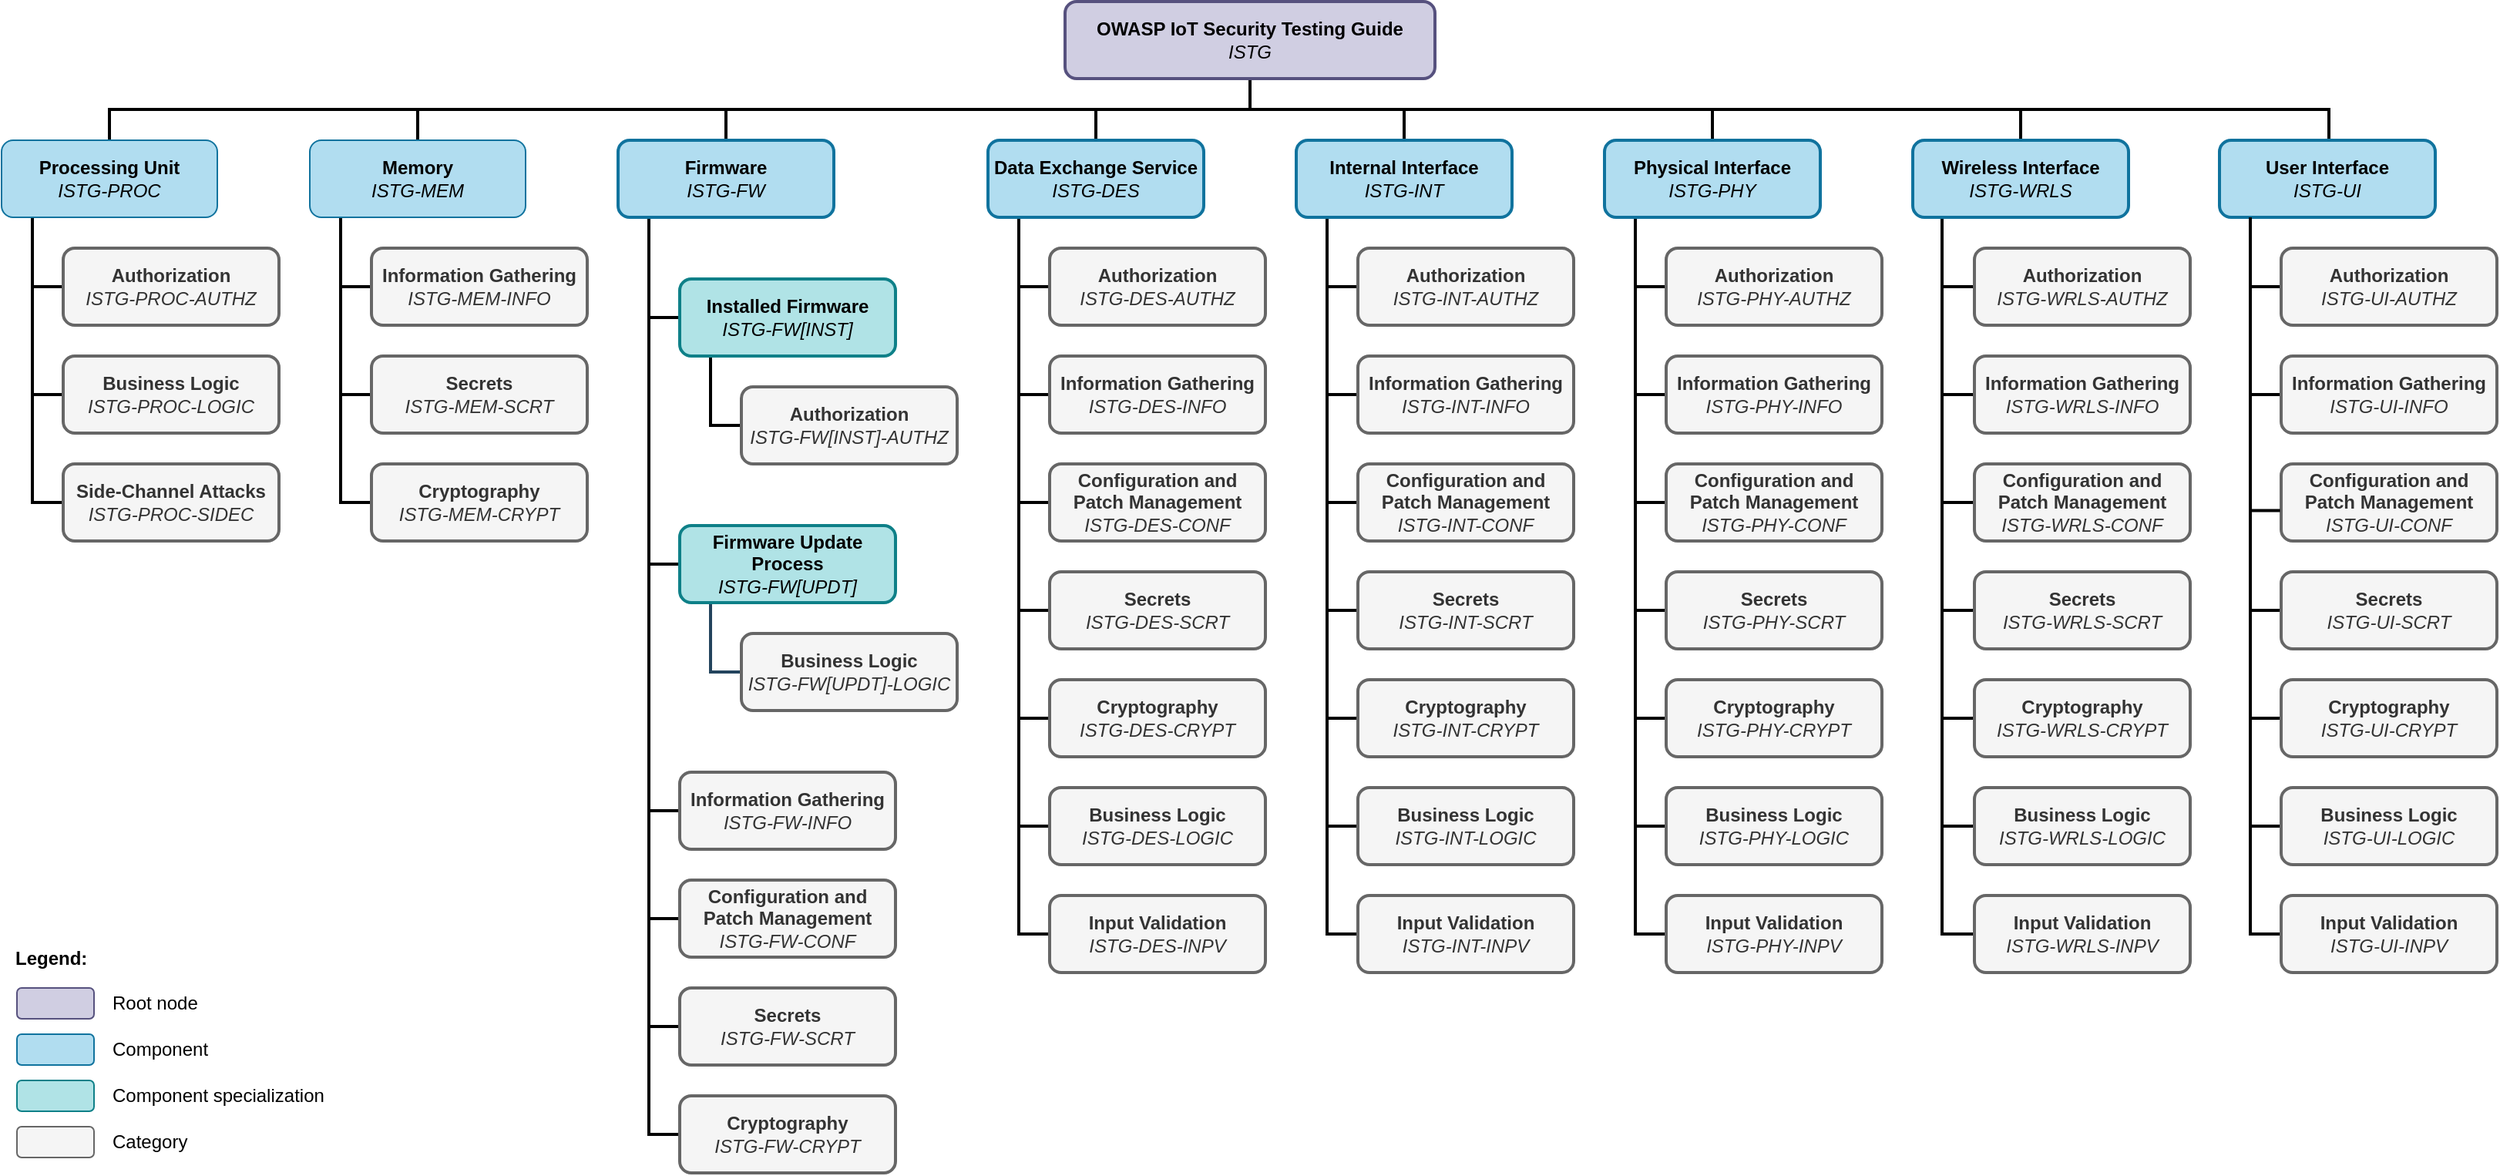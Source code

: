 <mxfile version="23.1.5" type="device">
  <diagram name="Seite-1" id="dSFM1Jlho4Qd5BgdMRd8">
    <mxGraphModel dx="3781" dy="1204" grid="1" gridSize="10" guides="1" tooltips="1" connect="1" arrows="1" fold="1" page="1" pageScale="1" pageWidth="827" pageHeight="1169" math="0" shadow="0">
      <root>
        <mxCell id="0" />
        <mxCell id="1" parent="0" />
        <mxCell id="3GVdnuFyJFoCjS55MbKJ-67" style="edgeStyle=orthogonalEdgeStyle;rounded=0;orthogonalLoop=1;jettySize=auto;html=1;endArrow=none;endFill=0;strokeWidth=2;" parent="1" source="3GVdnuFyJFoCjS55MbKJ-1" target="3GVdnuFyJFoCjS55MbKJ-6" edge="1">
          <mxGeometry relative="1" as="geometry">
            <Array as="points">
              <mxPoint x="10" y="110" />
              <mxPoint x="-530" y="110" />
            </Array>
          </mxGeometry>
        </mxCell>
        <mxCell id="3GVdnuFyJFoCjS55MbKJ-68" style="edgeStyle=orthogonalEdgeStyle;rounded=0;orthogonalLoop=1;jettySize=auto;html=1;endArrow=none;endFill=0;strokeWidth=2;" parent="1" source="3GVdnuFyJFoCjS55MbKJ-1" target="3GVdnuFyJFoCjS55MbKJ-7" edge="1">
          <mxGeometry relative="1" as="geometry">
            <Array as="points">
              <mxPoint x="10" y="110" />
              <mxPoint x="-330" y="110" />
            </Array>
          </mxGeometry>
        </mxCell>
        <mxCell id="3GVdnuFyJFoCjS55MbKJ-69" style="edgeStyle=orthogonalEdgeStyle;rounded=0;orthogonalLoop=1;jettySize=auto;html=1;entryX=0.5;entryY=0;entryDx=0;entryDy=0;endArrow=none;endFill=0;strokeWidth=2;" parent="1" source="3GVdnuFyJFoCjS55MbKJ-1" target="3GVdnuFyJFoCjS55MbKJ-9" edge="1">
          <mxGeometry relative="1" as="geometry" />
        </mxCell>
        <mxCell id="3GVdnuFyJFoCjS55MbKJ-70" style="edgeStyle=orthogonalEdgeStyle;rounded=0;orthogonalLoop=1;jettySize=auto;html=1;entryX=0.5;entryY=0;entryDx=0;entryDy=0;endArrow=none;endFill=0;strokeWidth=2;" parent="1" source="3GVdnuFyJFoCjS55MbKJ-1" target="3GVdnuFyJFoCjS55MbKJ-10" edge="1">
          <mxGeometry relative="1" as="geometry" />
        </mxCell>
        <mxCell id="3GVdnuFyJFoCjS55MbKJ-71" style="edgeStyle=orthogonalEdgeStyle;rounded=0;orthogonalLoop=1;jettySize=auto;html=1;entryX=0.5;entryY=0;entryDx=0;entryDy=0;endArrow=none;endFill=0;strokeWidth=2;" parent="1" source="3GVdnuFyJFoCjS55MbKJ-1" target="3GVdnuFyJFoCjS55MbKJ-11" edge="1">
          <mxGeometry relative="1" as="geometry">
            <Array as="points">
              <mxPoint x="10" y="110" />
              <mxPoint x="310" y="110" />
            </Array>
          </mxGeometry>
        </mxCell>
        <mxCell id="3GVdnuFyJFoCjS55MbKJ-72" style="edgeStyle=orthogonalEdgeStyle;rounded=0;orthogonalLoop=1;jettySize=auto;html=1;endArrow=none;endFill=0;strokeWidth=2;" parent="1" source="3GVdnuFyJFoCjS55MbKJ-1" target="3GVdnuFyJFoCjS55MbKJ-12" edge="1">
          <mxGeometry relative="1" as="geometry">
            <Array as="points">
              <mxPoint x="10" y="110" />
              <mxPoint x="510" y="110" />
            </Array>
          </mxGeometry>
        </mxCell>
        <mxCell id="3GVdnuFyJFoCjS55MbKJ-73" style="edgeStyle=orthogonalEdgeStyle;rounded=0;orthogonalLoop=1;jettySize=auto;html=1;endArrow=none;endFill=0;strokeWidth=2;" parent="1" source="3GVdnuFyJFoCjS55MbKJ-1" target="3GVdnuFyJFoCjS55MbKJ-13" edge="1">
          <mxGeometry relative="1" as="geometry">
            <Array as="points">
              <mxPoint x="10" y="110" />
              <mxPoint x="710" y="110" />
            </Array>
          </mxGeometry>
        </mxCell>
        <mxCell id="T5AbqAV-lyeBnivVTCqh-4" style="edgeStyle=orthogonalEdgeStyle;rounded=0;orthogonalLoop=1;jettySize=auto;html=1;endArrow=none;endFill=0;strokeWidth=2;" parent="1" source="3GVdnuFyJFoCjS55MbKJ-1" target="3GVdnuFyJFoCjS55MbKJ-5" edge="1">
          <mxGeometry relative="1" as="geometry">
            <Array as="points">
              <mxPoint x="10" y="110" />
              <mxPoint x="-730" y="110" />
            </Array>
          </mxGeometry>
        </mxCell>
        <mxCell id="3GVdnuFyJFoCjS55MbKJ-1" value="&lt;b&gt;OWASP IoT Security Testing Guide&lt;br&gt;&lt;/b&gt;&lt;i&gt;ISTG&lt;/i&gt;" style="rounded=1;whiteSpace=wrap;html=1;fillColor=#d0cee2;strokeColor=#56517e;strokeWidth=2;" parent="1" vertex="1">
          <mxGeometry x="-110" y="40" width="240" height="50" as="geometry" />
        </mxCell>
        <mxCell id="3GVdnuFyJFoCjS55MbKJ-74" style="edgeStyle=orthogonalEdgeStyle;rounded=0;orthogonalLoop=1;jettySize=auto;html=1;entryX=0;entryY=0.5;entryDx=0;entryDy=0;strokeWidth=2;endArrow=none;endFill=0;" parent="1" source="3GVdnuFyJFoCjS55MbKJ-5" target="3GVdnuFyJFoCjS55MbKJ-63" edge="1">
          <mxGeometry relative="1" as="geometry">
            <Array as="points">
              <mxPoint x="-780" y="225" />
            </Array>
          </mxGeometry>
        </mxCell>
        <mxCell id="3GVdnuFyJFoCjS55MbKJ-75" style="edgeStyle=orthogonalEdgeStyle;rounded=0;orthogonalLoop=1;jettySize=auto;html=1;entryX=0;entryY=0.5;entryDx=0;entryDy=0;strokeWidth=2;endArrow=none;endFill=0;" parent="1" source="3GVdnuFyJFoCjS55MbKJ-5" target="3GVdnuFyJFoCjS55MbKJ-64" edge="1">
          <mxGeometry relative="1" as="geometry">
            <Array as="points">
              <mxPoint x="-780" y="295" />
            </Array>
          </mxGeometry>
        </mxCell>
        <mxCell id="3GVdnuFyJFoCjS55MbKJ-76" style="edgeStyle=orthogonalEdgeStyle;rounded=0;orthogonalLoop=1;jettySize=auto;html=1;entryX=0;entryY=0.5;entryDx=0;entryDy=0;strokeWidth=2;endArrow=none;endFill=0;" parent="1" source="3GVdnuFyJFoCjS55MbKJ-5" target="3GVdnuFyJFoCjS55MbKJ-65" edge="1">
          <mxGeometry relative="1" as="geometry">
            <Array as="points">
              <mxPoint x="-780" y="365" />
            </Array>
          </mxGeometry>
        </mxCell>
        <mxCell id="3GVdnuFyJFoCjS55MbKJ-5" value="&lt;b&gt;Processing Unit&lt;br&gt;&lt;/b&gt;&lt;i&gt;ISTG-PROC&lt;/i&gt;" style="rounded=1;whiteSpace=wrap;html=1;fillColor=#b1ddf0;strokeColor=#10739e;" parent="1" vertex="1">
          <mxGeometry x="-800" y="130" width="140" height="50" as="geometry" />
        </mxCell>
        <mxCell id="3GVdnuFyJFoCjS55MbKJ-77" style="edgeStyle=orthogonalEdgeStyle;rounded=0;orthogonalLoop=1;jettySize=auto;html=1;entryX=0;entryY=0.5;entryDx=0;entryDy=0;strokeWidth=2;endArrow=none;endFill=0;" parent="1" source="3GVdnuFyJFoCjS55MbKJ-6" target="3GVdnuFyJFoCjS55MbKJ-59" edge="1">
          <mxGeometry relative="1" as="geometry">
            <Array as="points">
              <mxPoint x="-580" y="225" />
            </Array>
          </mxGeometry>
        </mxCell>
        <mxCell id="3GVdnuFyJFoCjS55MbKJ-78" style="edgeStyle=orthogonalEdgeStyle;rounded=0;orthogonalLoop=1;jettySize=auto;html=1;entryX=0;entryY=0.5;entryDx=0;entryDy=0;strokeWidth=2;endArrow=none;endFill=0;" parent="1" source="3GVdnuFyJFoCjS55MbKJ-6" target="3GVdnuFyJFoCjS55MbKJ-61" edge="1">
          <mxGeometry relative="1" as="geometry">
            <Array as="points">
              <mxPoint x="-580" y="295" />
            </Array>
          </mxGeometry>
        </mxCell>
        <mxCell id="3GVdnuFyJFoCjS55MbKJ-79" style="edgeStyle=orthogonalEdgeStyle;rounded=0;orthogonalLoop=1;jettySize=auto;html=1;entryX=0;entryY=0.5;entryDx=0;entryDy=0;strokeWidth=2;endArrow=none;endFill=0;" parent="1" source="3GVdnuFyJFoCjS55MbKJ-6" target="3GVdnuFyJFoCjS55MbKJ-62" edge="1">
          <mxGeometry relative="1" as="geometry">
            <Array as="points">
              <mxPoint x="-580" y="365" />
            </Array>
          </mxGeometry>
        </mxCell>
        <mxCell id="3GVdnuFyJFoCjS55MbKJ-6" value="&lt;b&gt;Memory&lt;br&gt;&lt;/b&gt;&lt;i&gt;ISTG-MEM&lt;/i&gt;" style="rounded=1;whiteSpace=wrap;html=1;fillColor=#b1ddf0;strokeColor=#10739e;" parent="1" vertex="1">
          <mxGeometry x="-600" y="130" width="140" height="50" as="geometry" />
        </mxCell>
        <mxCell id="3GVdnuFyJFoCjS55MbKJ-15" style="edgeStyle=orthogonalEdgeStyle;rounded=0;orthogonalLoop=1;jettySize=auto;html=1;entryX=0;entryY=0.5;entryDx=0;entryDy=0;endArrow=none;endFill=0;strokeWidth=2;" parent="1" source="3GVdnuFyJFoCjS55MbKJ-7" target="3GVdnuFyJFoCjS55MbKJ-14" edge="1">
          <mxGeometry relative="1" as="geometry">
            <Array as="points">
              <mxPoint x="-380" y="245" />
            </Array>
          </mxGeometry>
        </mxCell>
        <mxCell id="3GVdnuFyJFoCjS55MbKJ-80" style="edgeStyle=orthogonalEdgeStyle;rounded=0;orthogonalLoop=1;jettySize=auto;html=1;entryX=0;entryY=0.5;entryDx=0;entryDy=0;strokeWidth=2;endArrow=none;endFill=0;" parent="1" source="3GVdnuFyJFoCjS55MbKJ-7" target="3GVdnuFyJFoCjS55MbKJ-18" edge="1">
          <mxGeometry relative="1" as="geometry">
            <Array as="points">
              <mxPoint x="-380" y="405" />
            </Array>
          </mxGeometry>
        </mxCell>
        <mxCell id="3GVdnuFyJFoCjS55MbKJ-82" style="edgeStyle=orthogonalEdgeStyle;rounded=0;orthogonalLoop=1;jettySize=auto;html=1;entryX=0;entryY=0.5;entryDx=0;entryDy=0;strokeWidth=2;endArrow=none;endFill=0;" parent="1" source="3GVdnuFyJFoCjS55MbKJ-7" target="3GVdnuFyJFoCjS55MbKJ-20" edge="1">
          <mxGeometry relative="1" as="geometry">
            <Array as="points">
              <mxPoint x="-380" y="565" />
            </Array>
          </mxGeometry>
        </mxCell>
        <mxCell id="3GVdnuFyJFoCjS55MbKJ-83" style="edgeStyle=orthogonalEdgeStyle;rounded=0;orthogonalLoop=1;jettySize=auto;html=1;entryX=0;entryY=0.5;entryDx=0;entryDy=0;strokeWidth=2;endArrow=none;endFill=0;" parent="1" source="3GVdnuFyJFoCjS55MbKJ-7" target="3GVdnuFyJFoCjS55MbKJ-21" edge="1">
          <mxGeometry relative="1" as="geometry">
            <Array as="points">
              <mxPoint x="-380" y="635" />
            </Array>
          </mxGeometry>
        </mxCell>
        <mxCell id="3GVdnuFyJFoCjS55MbKJ-84" style="edgeStyle=orthogonalEdgeStyle;rounded=0;orthogonalLoop=1;jettySize=auto;html=1;entryX=0;entryY=0.5;entryDx=0;entryDy=0;strokeWidth=2;endArrow=none;endFill=0;" parent="1" source="3GVdnuFyJFoCjS55MbKJ-7" target="3GVdnuFyJFoCjS55MbKJ-22" edge="1">
          <mxGeometry relative="1" as="geometry">
            <Array as="points">
              <mxPoint x="-380" y="705" />
            </Array>
          </mxGeometry>
        </mxCell>
        <mxCell id="3GVdnuFyJFoCjS55MbKJ-85" style="edgeStyle=orthogonalEdgeStyle;rounded=0;orthogonalLoop=1;jettySize=auto;html=1;entryX=0;entryY=0.5;entryDx=0;entryDy=0;strokeWidth=2;endArrow=none;endFill=0;" parent="1" source="3GVdnuFyJFoCjS55MbKJ-7" target="3GVdnuFyJFoCjS55MbKJ-23" edge="1">
          <mxGeometry relative="1" as="geometry">
            <Array as="points">
              <mxPoint x="-380" y="775" />
            </Array>
          </mxGeometry>
        </mxCell>
        <mxCell id="3GVdnuFyJFoCjS55MbKJ-7" value="&lt;b&gt;Firmware&lt;/b&gt;&lt;br&gt;&lt;i&gt;ISTG-FW&lt;/i&gt;" style="rounded=1;whiteSpace=wrap;html=1;fillColor=#b1ddf0;strokeColor=#10739e;strokeWidth=2;" parent="1" vertex="1">
          <mxGeometry x="-400" y="130" width="140" height="50" as="geometry" />
        </mxCell>
        <mxCell id="3GVdnuFyJFoCjS55MbKJ-86" style="edgeStyle=orthogonalEdgeStyle;rounded=0;orthogonalLoop=1;jettySize=auto;html=1;entryX=0;entryY=0.5;entryDx=0;entryDy=0;strokeWidth=2;endArrow=none;endFill=0;" parent="1" source="3GVdnuFyJFoCjS55MbKJ-9" target="3GVdnuFyJFoCjS55MbKJ-24" edge="1">
          <mxGeometry relative="1" as="geometry">
            <Array as="points">
              <mxPoint x="-140" y="225" />
            </Array>
          </mxGeometry>
        </mxCell>
        <mxCell id="3GVdnuFyJFoCjS55MbKJ-87" style="edgeStyle=orthogonalEdgeStyle;rounded=0;orthogonalLoop=1;jettySize=auto;html=1;entryX=0;entryY=0.5;entryDx=0;entryDy=0;strokeWidth=2;endArrow=none;endFill=0;" parent="1" source="3GVdnuFyJFoCjS55MbKJ-9" target="3GVdnuFyJFoCjS55MbKJ-25" edge="1">
          <mxGeometry relative="1" as="geometry">
            <Array as="points">
              <mxPoint x="-140" y="295" />
            </Array>
          </mxGeometry>
        </mxCell>
        <mxCell id="3GVdnuFyJFoCjS55MbKJ-88" style="edgeStyle=orthogonalEdgeStyle;rounded=0;orthogonalLoop=1;jettySize=auto;html=1;entryX=0;entryY=0.5;entryDx=0;entryDy=0;strokeWidth=2;endArrow=none;endFill=0;" parent="1" source="3GVdnuFyJFoCjS55MbKJ-9" target="3GVdnuFyJFoCjS55MbKJ-26" edge="1">
          <mxGeometry relative="1" as="geometry">
            <Array as="points">
              <mxPoint x="-140" y="365" />
            </Array>
          </mxGeometry>
        </mxCell>
        <mxCell id="3GVdnuFyJFoCjS55MbKJ-90" style="edgeStyle=orthogonalEdgeStyle;rounded=0;orthogonalLoop=1;jettySize=auto;html=1;entryX=0;entryY=0.5;entryDx=0;entryDy=0;strokeWidth=2;endArrow=none;endFill=0;" parent="1" source="3GVdnuFyJFoCjS55MbKJ-9" target="3GVdnuFyJFoCjS55MbKJ-27" edge="1">
          <mxGeometry relative="1" as="geometry">
            <Array as="points">
              <mxPoint x="-140" y="435" />
            </Array>
          </mxGeometry>
        </mxCell>
        <mxCell id="3GVdnuFyJFoCjS55MbKJ-91" style="edgeStyle=orthogonalEdgeStyle;rounded=0;orthogonalLoop=1;jettySize=auto;html=1;entryX=0;entryY=0.5;entryDx=0;entryDy=0;strokeWidth=2;endArrow=none;endFill=0;" parent="1" source="3GVdnuFyJFoCjS55MbKJ-9" target="3GVdnuFyJFoCjS55MbKJ-28" edge="1">
          <mxGeometry relative="1" as="geometry">
            <Array as="points">
              <mxPoint x="-140" y="505" />
            </Array>
          </mxGeometry>
        </mxCell>
        <mxCell id="3GVdnuFyJFoCjS55MbKJ-92" style="edgeStyle=orthogonalEdgeStyle;rounded=0;orthogonalLoop=1;jettySize=auto;html=1;entryX=0;entryY=0.5;entryDx=0;entryDy=0;strokeWidth=2;endArrow=none;endFill=0;" parent="1" source="3GVdnuFyJFoCjS55MbKJ-9" target="3GVdnuFyJFoCjS55MbKJ-29" edge="1">
          <mxGeometry relative="1" as="geometry">
            <Array as="points">
              <mxPoint x="-140" y="575" />
            </Array>
          </mxGeometry>
        </mxCell>
        <mxCell id="3GVdnuFyJFoCjS55MbKJ-93" style="edgeStyle=orthogonalEdgeStyle;rounded=0;orthogonalLoop=1;jettySize=auto;html=1;entryX=0;entryY=0.5;entryDx=0;entryDy=0;strokeWidth=2;endArrow=none;endFill=0;" parent="1" source="3GVdnuFyJFoCjS55MbKJ-9" target="3GVdnuFyJFoCjS55MbKJ-30" edge="1">
          <mxGeometry relative="1" as="geometry">
            <Array as="points">
              <mxPoint x="-140" y="645" />
            </Array>
          </mxGeometry>
        </mxCell>
        <mxCell id="3GVdnuFyJFoCjS55MbKJ-9" value="&lt;b&gt;Data Exchange Service&lt;/b&gt;&lt;br&gt;&lt;i&gt;ISTG-DES&lt;/i&gt;" style="rounded=1;whiteSpace=wrap;html=1;fillColor=#b1ddf0;strokeColor=#10739e;strokeWidth=2;" parent="1" vertex="1">
          <mxGeometry x="-160" y="130" width="140" height="50" as="geometry" />
        </mxCell>
        <mxCell id="3GVdnuFyJFoCjS55MbKJ-94" style="edgeStyle=orthogonalEdgeStyle;rounded=0;orthogonalLoop=1;jettySize=auto;html=1;entryX=0;entryY=0.5;entryDx=0;entryDy=0;strokeWidth=2;endArrow=none;endFill=0;" parent="1" source="3GVdnuFyJFoCjS55MbKJ-10" target="3GVdnuFyJFoCjS55MbKJ-31" edge="1">
          <mxGeometry relative="1" as="geometry">
            <Array as="points">
              <mxPoint x="60" y="225" />
            </Array>
          </mxGeometry>
        </mxCell>
        <mxCell id="3GVdnuFyJFoCjS55MbKJ-95" style="edgeStyle=orthogonalEdgeStyle;rounded=0;orthogonalLoop=1;jettySize=auto;html=1;entryX=0;entryY=0.5;entryDx=0;entryDy=0;strokeWidth=2;endArrow=none;endFill=0;" parent="1" source="3GVdnuFyJFoCjS55MbKJ-10" target="3GVdnuFyJFoCjS55MbKJ-32" edge="1">
          <mxGeometry relative="1" as="geometry">
            <Array as="points">
              <mxPoint x="60" y="295" />
            </Array>
          </mxGeometry>
        </mxCell>
        <mxCell id="3GVdnuFyJFoCjS55MbKJ-96" style="edgeStyle=orthogonalEdgeStyle;rounded=0;orthogonalLoop=1;jettySize=auto;html=1;entryX=0;entryY=0.5;entryDx=0;entryDy=0;strokeWidth=2;endArrow=none;endFill=0;" parent="1" source="3GVdnuFyJFoCjS55MbKJ-10" target="3GVdnuFyJFoCjS55MbKJ-33" edge="1">
          <mxGeometry relative="1" as="geometry">
            <Array as="points">
              <mxPoint x="60" y="365" />
            </Array>
          </mxGeometry>
        </mxCell>
        <mxCell id="3GVdnuFyJFoCjS55MbKJ-97" style="edgeStyle=orthogonalEdgeStyle;rounded=0;orthogonalLoop=1;jettySize=auto;html=1;entryX=0;entryY=0.5;entryDx=0;entryDy=0;strokeWidth=2;endArrow=none;endFill=0;" parent="1" source="3GVdnuFyJFoCjS55MbKJ-10" target="3GVdnuFyJFoCjS55MbKJ-34" edge="1">
          <mxGeometry relative="1" as="geometry">
            <Array as="points">
              <mxPoint x="60" y="435" />
            </Array>
          </mxGeometry>
        </mxCell>
        <mxCell id="3GVdnuFyJFoCjS55MbKJ-98" style="edgeStyle=orthogonalEdgeStyle;rounded=0;orthogonalLoop=1;jettySize=auto;html=1;entryX=0;entryY=0.5;entryDx=0;entryDy=0;strokeWidth=2;endArrow=none;endFill=0;" parent="1" source="3GVdnuFyJFoCjS55MbKJ-10" target="3GVdnuFyJFoCjS55MbKJ-35" edge="1">
          <mxGeometry relative="1" as="geometry">
            <Array as="points">
              <mxPoint x="60" y="505" />
            </Array>
          </mxGeometry>
        </mxCell>
        <mxCell id="3GVdnuFyJFoCjS55MbKJ-99" style="edgeStyle=orthogonalEdgeStyle;rounded=0;orthogonalLoop=1;jettySize=auto;html=1;entryX=0;entryY=0.5;entryDx=0;entryDy=0;strokeWidth=2;endArrow=none;endFill=0;" parent="1" source="3GVdnuFyJFoCjS55MbKJ-10" target="3GVdnuFyJFoCjS55MbKJ-36" edge="1">
          <mxGeometry relative="1" as="geometry">
            <Array as="points">
              <mxPoint x="60" y="575" />
            </Array>
          </mxGeometry>
        </mxCell>
        <mxCell id="3GVdnuFyJFoCjS55MbKJ-100" style="edgeStyle=orthogonalEdgeStyle;rounded=0;orthogonalLoop=1;jettySize=auto;html=1;entryX=0;entryY=0.5;entryDx=0;entryDy=0;strokeWidth=2;endArrow=none;endFill=0;" parent="1" source="3GVdnuFyJFoCjS55MbKJ-10" target="3GVdnuFyJFoCjS55MbKJ-37" edge="1">
          <mxGeometry relative="1" as="geometry">
            <Array as="points">
              <mxPoint x="60" y="645" />
            </Array>
          </mxGeometry>
        </mxCell>
        <mxCell id="3GVdnuFyJFoCjS55MbKJ-10" value="&lt;b&gt;Internal Interface&lt;/b&gt;&lt;br&gt;&lt;i style=&quot;&quot;&gt;ISTG-INT&lt;/i&gt;" style="rounded=1;whiteSpace=wrap;html=1;fillColor=#b1ddf0;strokeColor=#10739e;strokeWidth=2;" parent="1" vertex="1">
          <mxGeometry x="40" y="130" width="140" height="50" as="geometry" />
        </mxCell>
        <mxCell id="3GVdnuFyJFoCjS55MbKJ-101" style="edgeStyle=orthogonalEdgeStyle;rounded=0;orthogonalLoop=1;jettySize=auto;html=1;entryX=0;entryY=0.5;entryDx=0;entryDy=0;strokeWidth=2;endArrow=none;endFill=0;" parent="1" source="3GVdnuFyJFoCjS55MbKJ-11" target="3GVdnuFyJFoCjS55MbKJ-38" edge="1">
          <mxGeometry relative="1" as="geometry">
            <Array as="points">
              <mxPoint x="260" y="225" />
            </Array>
          </mxGeometry>
        </mxCell>
        <mxCell id="3GVdnuFyJFoCjS55MbKJ-102" style="edgeStyle=orthogonalEdgeStyle;rounded=0;orthogonalLoop=1;jettySize=auto;html=1;entryX=0;entryY=0.5;entryDx=0;entryDy=0;strokeWidth=2;endArrow=none;endFill=0;" parent="1" source="3GVdnuFyJFoCjS55MbKJ-11" target="3GVdnuFyJFoCjS55MbKJ-39" edge="1">
          <mxGeometry relative="1" as="geometry">
            <Array as="points">
              <mxPoint x="260" y="295" />
            </Array>
          </mxGeometry>
        </mxCell>
        <mxCell id="3GVdnuFyJFoCjS55MbKJ-103" style="edgeStyle=orthogonalEdgeStyle;rounded=0;orthogonalLoop=1;jettySize=auto;html=1;entryX=0;entryY=0.5;entryDx=0;entryDy=0;strokeWidth=2;endArrow=none;endFill=0;" parent="1" source="3GVdnuFyJFoCjS55MbKJ-11" target="3GVdnuFyJFoCjS55MbKJ-40" edge="1">
          <mxGeometry relative="1" as="geometry">
            <Array as="points">
              <mxPoint x="260" y="365" />
            </Array>
          </mxGeometry>
        </mxCell>
        <mxCell id="3GVdnuFyJFoCjS55MbKJ-104" style="edgeStyle=orthogonalEdgeStyle;rounded=0;orthogonalLoop=1;jettySize=auto;html=1;entryX=0;entryY=0.5;entryDx=0;entryDy=0;strokeWidth=2;endArrow=none;endFill=0;" parent="1" source="3GVdnuFyJFoCjS55MbKJ-11" target="3GVdnuFyJFoCjS55MbKJ-41" edge="1">
          <mxGeometry relative="1" as="geometry">
            <Array as="points">
              <mxPoint x="260" y="435" />
            </Array>
          </mxGeometry>
        </mxCell>
        <mxCell id="3GVdnuFyJFoCjS55MbKJ-105" style="edgeStyle=orthogonalEdgeStyle;rounded=0;orthogonalLoop=1;jettySize=auto;html=1;entryX=0;entryY=0.5;entryDx=0;entryDy=0;strokeWidth=2;endArrow=none;endFill=0;" parent="1" source="3GVdnuFyJFoCjS55MbKJ-11" target="3GVdnuFyJFoCjS55MbKJ-42" edge="1">
          <mxGeometry relative="1" as="geometry">
            <Array as="points">
              <mxPoint x="260" y="505" />
            </Array>
          </mxGeometry>
        </mxCell>
        <mxCell id="3GVdnuFyJFoCjS55MbKJ-106" style="edgeStyle=orthogonalEdgeStyle;rounded=0;orthogonalLoop=1;jettySize=auto;html=1;entryX=0;entryY=0.5;entryDx=0;entryDy=0;strokeWidth=2;endArrow=none;endFill=0;" parent="1" source="3GVdnuFyJFoCjS55MbKJ-11" target="3GVdnuFyJFoCjS55MbKJ-43" edge="1">
          <mxGeometry relative="1" as="geometry">
            <Array as="points">
              <mxPoint x="260" y="575" />
            </Array>
          </mxGeometry>
        </mxCell>
        <mxCell id="3GVdnuFyJFoCjS55MbKJ-108" style="edgeStyle=orthogonalEdgeStyle;rounded=0;orthogonalLoop=1;jettySize=auto;html=1;entryX=0;entryY=0.5;entryDx=0;entryDy=0;strokeWidth=2;endArrow=none;endFill=0;" parent="1" source="3GVdnuFyJFoCjS55MbKJ-11" target="3GVdnuFyJFoCjS55MbKJ-44" edge="1">
          <mxGeometry relative="1" as="geometry">
            <Array as="points">
              <mxPoint x="260" y="645" />
            </Array>
          </mxGeometry>
        </mxCell>
        <mxCell id="3GVdnuFyJFoCjS55MbKJ-11" value="&lt;b&gt;Physical Interface&lt;br&gt;&lt;/b&gt;&lt;i&gt;ISTG-PHY&lt;/i&gt;" style="rounded=1;whiteSpace=wrap;html=1;fillColor=#b1ddf0;strokeColor=#10739e;strokeWidth=2;" parent="1" vertex="1">
          <mxGeometry x="240" y="130" width="140" height="50" as="geometry" />
        </mxCell>
        <mxCell id="3GVdnuFyJFoCjS55MbKJ-111" style="edgeStyle=orthogonalEdgeStyle;rounded=0;orthogonalLoop=1;jettySize=auto;html=1;entryX=0;entryY=0.5;entryDx=0;entryDy=0;strokeWidth=2;endArrow=none;endFill=0;" parent="1" source="3GVdnuFyJFoCjS55MbKJ-12" target="3GVdnuFyJFoCjS55MbKJ-47" edge="1">
          <mxGeometry relative="1" as="geometry">
            <Array as="points">
              <mxPoint x="459" y="365" />
            </Array>
          </mxGeometry>
        </mxCell>
        <mxCell id="3GVdnuFyJFoCjS55MbKJ-112" style="edgeStyle=orthogonalEdgeStyle;rounded=0;orthogonalLoop=1;jettySize=auto;html=1;entryX=0;entryY=0.5;entryDx=0;entryDy=0;strokeWidth=2;endArrow=none;endFill=0;" parent="1" source="3GVdnuFyJFoCjS55MbKJ-12" target="3GVdnuFyJFoCjS55MbKJ-45" edge="1">
          <mxGeometry relative="1" as="geometry">
            <Array as="points">
              <mxPoint x="459" y="225" />
            </Array>
          </mxGeometry>
        </mxCell>
        <mxCell id="3GVdnuFyJFoCjS55MbKJ-113" style="edgeStyle=orthogonalEdgeStyle;rounded=0;orthogonalLoop=1;jettySize=auto;html=1;entryX=0;entryY=0.5;entryDx=0;entryDy=0;strokeWidth=2;endArrow=none;endFill=0;" parent="1" source="3GVdnuFyJFoCjS55MbKJ-12" target="3GVdnuFyJFoCjS55MbKJ-46" edge="1">
          <mxGeometry relative="1" as="geometry">
            <Array as="points">
              <mxPoint x="459" y="295" />
            </Array>
          </mxGeometry>
        </mxCell>
        <mxCell id="3GVdnuFyJFoCjS55MbKJ-114" style="edgeStyle=orthogonalEdgeStyle;rounded=0;orthogonalLoop=1;jettySize=auto;html=1;entryX=0;entryY=0.5;entryDx=0;entryDy=0;strokeWidth=2;endArrow=none;endFill=0;" parent="1" source="3GVdnuFyJFoCjS55MbKJ-12" target="3GVdnuFyJFoCjS55MbKJ-48" edge="1">
          <mxGeometry relative="1" as="geometry">
            <Array as="points">
              <mxPoint x="459" y="435" />
            </Array>
          </mxGeometry>
        </mxCell>
        <mxCell id="3GVdnuFyJFoCjS55MbKJ-115" style="edgeStyle=orthogonalEdgeStyle;rounded=0;orthogonalLoop=1;jettySize=auto;html=1;entryX=0;entryY=0.5;entryDx=0;entryDy=0;strokeWidth=2;endArrow=none;endFill=0;" parent="1" source="3GVdnuFyJFoCjS55MbKJ-12" target="3GVdnuFyJFoCjS55MbKJ-49" edge="1">
          <mxGeometry relative="1" as="geometry">
            <Array as="points">
              <mxPoint x="459" y="505" />
            </Array>
          </mxGeometry>
        </mxCell>
        <mxCell id="3GVdnuFyJFoCjS55MbKJ-116" style="edgeStyle=orthogonalEdgeStyle;rounded=0;orthogonalLoop=1;jettySize=auto;html=1;entryX=0;entryY=0.5;entryDx=0;entryDy=0;strokeWidth=2;endArrow=none;endFill=0;" parent="1" source="3GVdnuFyJFoCjS55MbKJ-12" target="3GVdnuFyJFoCjS55MbKJ-50" edge="1">
          <mxGeometry relative="1" as="geometry">
            <Array as="points">
              <mxPoint x="459" y="575" />
            </Array>
          </mxGeometry>
        </mxCell>
        <mxCell id="3GVdnuFyJFoCjS55MbKJ-117" style="edgeStyle=orthogonalEdgeStyle;rounded=0;orthogonalLoop=1;jettySize=auto;html=1;entryX=0;entryY=0.5;entryDx=0;entryDy=0;strokeWidth=2;endArrow=none;endFill=0;" parent="1" source="3GVdnuFyJFoCjS55MbKJ-12" target="3GVdnuFyJFoCjS55MbKJ-51" edge="1">
          <mxGeometry relative="1" as="geometry">
            <Array as="points">
              <mxPoint x="459" y="645" />
            </Array>
          </mxGeometry>
        </mxCell>
        <mxCell id="3GVdnuFyJFoCjS55MbKJ-12" value="&lt;b&gt;Wireless Interface&lt;br&gt;&lt;/b&gt;&lt;i&gt;ISTG-WRLS&lt;/i&gt;" style="rounded=1;whiteSpace=wrap;html=1;fillColor=#b1ddf0;strokeColor=#10739e;strokeWidth=2;" parent="1" vertex="1">
          <mxGeometry x="440" y="130" width="140" height="50" as="geometry" />
        </mxCell>
        <mxCell id="3GVdnuFyJFoCjS55MbKJ-118" style="edgeStyle=orthogonalEdgeStyle;rounded=0;orthogonalLoop=1;jettySize=auto;html=1;entryX=0;entryY=0.5;entryDx=0;entryDy=0;strokeWidth=2;endArrow=none;endFill=0;" parent="1" source="3GVdnuFyJFoCjS55MbKJ-13" target="3GVdnuFyJFoCjS55MbKJ-52" edge="1">
          <mxGeometry relative="1" as="geometry">
            <Array as="points">
              <mxPoint x="659" y="225" />
            </Array>
          </mxGeometry>
        </mxCell>
        <mxCell id="3GVdnuFyJFoCjS55MbKJ-119" style="edgeStyle=orthogonalEdgeStyle;rounded=0;orthogonalLoop=1;jettySize=auto;html=1;entryX=0;entryY=0.5;entryDx=0;entryDy=0;strokeWidth=2;endArrow=none;endFill=0;" parent="1" source="3GVdnuFyJFoCjS55MbKJ-13" target="3GVdnuFyJFoCjS55MbKJ-53" edge="1">
          <mxGeometry relative="1" as="geometry">
            <Array as="points">
              <mxPoint x="659" y="295" />
            </Array>
          </mxGeometry>
        </mxCell>
        <mxCell id="3GVdnuFyJFoCjS55MbKJ-122" style="edgeStyle=orthogonalEdgeStyle;rounded=0;orthogonalLoop=1;jettySize=auto;html=1;entryX=0;entryY=0.5;entryDx=0;entryDy=0;strokeWidth=2;endArrow=none;endFill=0;" parent="1" source="3GVdnuFyJFoCjS55MbKJ-13" target="3GVdnuFyJFoCjS55MbKJ-55" edge="1">
          <mxGeometry relative="1" as="geometry">
            <Array as="points">
              <mxPoint x="659" y="435" />
            </Array>
          </mxGeometry>
        </mxCell>
        <mxCell id="3GVdnuFyJFoCjS55MbKJ-123" style="edgeStyle=orthogonalEdgeStyle;rounded=0;orthogonalLoop=1;jettySize=auto;html=1;entryX=0;entryY=0.5;entryDx=0;entryDy=0;strokeWidth=2;endArrow=none;endFill=0;" parent="1" source="3GVdnuFyJFoCjS55MbKJ-13" target="3GVdnuFyJFoCjS55MbKJ-56" edge="1">
          <mxGeometry relative="1" as="geometry">
            <Array as="points">
              <mxPoint x="659" y="505" />
            </Array>
          </mxGeometry>
        </mxCell>
        <mxCell id="3GVdnuFyJFoCjS55MbKJ-124" style="edgeStyle=orthogonalEdgeStyle;rounded=0;orthogonalLoop=1;jettySize=auto;html=1;entryX=0;entryY=0.5;entryDx=0;entryDy=0;strokeWidth=2;endArrow=none;endFill=0;" parent="1" source="3GVdnuFyJFoCjS55MbKJ-13" target="3GVdnuFyJFoCjS55MbKJ-57" edge="1">
          <mxGeometry relative="1" as="geometry">
            <Array as="points">
              <mxPoint x="659" y="575" />
            </Array>
          </mxGeometry>
        </mxCell>
        <mxCell id="3GVdnuFyJFoCjS55MbKJ-125" style="edgeStyle=orthogonalEdgeStyle;rounded=0;orthogonalLoop=1;jettySize=auto;html=1;entryX=0;entryY=0.5;entryDx=0;entryDy=0;strokeWidth=2;endArrow=none;endFill=0;" parent="1" source="3GVdnuFyJFoCjS55MbKJ-13" target="3GVdnuFyJFoCjS55MbKJ-58" edge="1">
          <mxGeometry relative="1" as="geometry">
            <Array as="points">
              <mxPoint x="659" y="645" />
            </Array>
          </mxGeometry>
        </mxCell>
        <mxCell id="3GVdnuFyJFoCjS55MbKJ-13" value="&lt;b&gt;User Interface&lt;br&gt;&lt;/b&gt;&lt;i&gt;ISTG-UI&lt;/i&gt;" style="rounded=1;whiteSpace=wrap;html=1;fillColor=#b1ddf0;strokeColor=#10739e;strokeWidth=2;" parent="1" vertex="1">
          <mxGeometry x="639" y="130" width="140" height="50" as="geometry" />
        </mxCell>
        <mxCell id="3GVdnuFyJFoCjS55MbKJ-17" style="edgeStyle=orthogonalEdgeStyle;rounded=0;orthogonalLoop=1;jettySize=auto;html=1;entryX=0;entryY=0.5;entryDx=0;entryDy=0;endArrow=none;endFill=0;strokeWidth=2;" parent="1" source="3GVdnuFyJFoCjS55MbKJ-14" target="3GVdnuFyJFoCjS55MbKJ-16" edge="1">
          <mxGeometry relative="1" as="geometry">
            <Array as="points">
              <mxPoint x="-340" y="315" />
            </Array>
          </mxGeometry>
        </mxCell>
        <mxCell id="3GVdnuFyJFoCjS55MbKJ-14" value="&lt;b&gt;Installed Firmware&lt;br&gt;&lt;/b&gt;&lt;i&gt;ISTG-FW[INST]&lt;/i&gt;" style="rounded=1;whiteSpace=wrap;html=1;fillColor=#b0e3e6;strokeColor=#0e8088;strokeWidth=2;" parent="1" vertex="1">
          <mxGeometry x="-360" y="220" width="140" height="50" as="geometry" />
        </mxCell>
        <mxCell id="3GVdnuFyJFoCjS55MbKJ-16" value="&lt;b&gt;Authorization&lt;br&gt;&lt;/b&gt;&lt;i&gt;ISTG-FW[INST]-AUTHZ&lt;/i&gt;" style="rounded=1;whiteSpace=wrap;html=1;strokeWidth=2;fillColor=#f5f5f5;strokeColor=#666666;fontColor=#333333;" parent="1" vertex="1">
          <mxGeometry x="-320" y="290" width="140" height="50" as="geometry" />
        </mxCell>
        <mxCell id="3GVdnuFyJFoCjS55MbKJ-81" style="edgeStyle=orthogonalEdgeStyle;rounded=0;orthogonalLoop=1;jettySize=auto;html=1;entryX=0;entryY=0.5;entryDx=0;entryDy=0;strokeWidth=2;endArrow=none;endFill=0;fillColor=#bac8d3;strokeColor=#23445d;" parent="1" source="3GVdnuFyJFoCjS55MbKJ-18" target="3GVdnuFyJFoCjS55MbKJ-19" edge="1">
          <mxGeometry relative="1" as="geometry">
            <Array as="points">
              <mxPoint x="-340" y="475" />
            </Array>
          </mxGeometry>
        </mxCell>
        <mxCell id="3GVdnuFyJFoCjS55MbKJ-18" value="&lt;b&gt;Firmware Update Process&lt;br&gt;&lt;/b&gt;&lt;i&gt;ISTG-FW[UPDT]&lt;/i&gt;" style="rounded=1;whiteSpace=wrap;html=1;fillColor=#b0e3e6;strokeColor=#0e8088;strokeWidth=2;" parent="1" vertex="1">
          <mxGeometry x="-360" y="380" width="140" height="50" as="geometry" />
        </mxCell>
        <mxCell id="3GVdnuFyJFoCjS55MbKJ-19" value="&lt;b&gt;Business Logic&lt;br&gt;&lt;/b&gt;&lt;i&gt;ISTG-FW[UPDT]-LOGIC&lt;/i&gt;" style="rounded=1;whiteSpace=wrap;html=1;strokeWidth=2;fillColor=#f5f5f5;strokeColor=#666666;fontColor=#333333;" parent="1" vertex="1">
          <mxGeometry x="-320" y="450" width="140" height="50" as="geometry" />
        </mxCell>
        <mxCell id="3GVdnuFyJFoCjS55MbKJ-20" value="&lt;b&gt;Information Gathering&lt;br&gt;&lt;/b&gt;&lt;i&gt;ISTG-FW-INFO&lt;/i&gt;" style="rounded=1;whiteSpace=wrap;html=1;strokeWidth=2;fillColor=#f5f5f5;strokeColor=#666666;fontColor=#333333;" parent="1" vertex="1">
          <mxGeometry x="-360" y="540" width="140" height="50" as="geometry" />
        </mxCell>
        <mxCell id="3GVdnuFyJFoCjS55MbKJ-21" value="&lt;b&gt;Configuration and Patch Management&lt;br&gt;&lt;/b&gt;&lt;i&gt;ISTG-FW-CONF&lt;/i&gt;" style="rounded=1;whiteSpace=wrap;html=1;strokeWidth=2;fillColor=#f5f5f5;strokeColor=#666666;fontColor=#333333;" parent="1" vertex="1">
          <mxGeometry x="-360" y="610" width="140" height="50" as="geometry" />
        </mxCell>
        <mxCell id="3GVdnuFyJFoCjS55MbKJ-22" value="&lt;b&gt;Secrets&lt;br&gt;&lt;/b&gt;&lt;i&gt;ISTG-FW-SCRT&lt;/i&gt;" style="rounded=1;whiteSpace=wrap;html=1;strokeWidth=2;fillColor=#f5f5f5;strokeColor=#666666;fontColor=#333333;" parent="1" vertex="1">
          <mxGeometry x="-360" y="680" width="140" height="50" as="geometry" />
        </mxCell>
        <mxCell id="3GVdnuFyJFoCjS55MbKJ-23" value="&lt;b&gt;Cryptography&lt;br&gt;&lt;/b&gt;&lt;i&gt;ISTG-FW-CRYPT&lt;/i&gt;" style="rounded=1;whiteSpace=wrap;html=1;strokeWidth=2;fillColor=#f5f5f5;strokeColor=#666666;fontColor=#333333;" parent="1" vertex="1">
          <mxGeometry x="-360" y="750" width="140" height="50" as="geometry" />
        </mxCell>
        <mxCell id="3GVdnuFyJFoCjS55MbKJ-24" value="&lt;b&gt;Authorization&lt;br&gt;&lt;/b&gt;&lt;i&gt;ISTG-DES-AUTHZ&lt;/i&gt;" style="rounded=1;whiteSpace=wrap;html=1;strokeWidth=2;fillColor=#f5f5f5;strokeColor=#666666;fontColor=#333333;" parent="1" vertex="1">
          <mxGeometry x="-120" y="200" width="140" height="50" as="geometry" />
        </mxCell>
        <mxCell id="3GVdnuFyJFoCjS55MbKJ-25" value="&lt;b&gt;Information Gathering&lt;br&gt;&lt;/b&gt;&lt;i&gt;ISTG-DES-INFO&lt;/i&gt;" style="rounded=1;whiteSpace=wrap;html=1;strokeWidth=2;fillColor=#f5f5f5;strokeColor=#666666;fontColor=#333333;" parent="1" vertex="1">
          <mxGeometry x="-120" y="270" width="140" height="50" as="geometry" />
        </mxCell>
        <mxCell id="3GVdnuFyJFoCjS55MbKJ-26" value="&lt;b&gt;Configuration and Patch Management&lt;br&gt;&lt;/b&gt;&lt;i&gt;ISTG-DES-CONF&lt;/i&gt;" style="rounded=1;whiteSpace=wrap;html=1;strokeWidth=2;fillColor=#f5f5f5;strokeColor=#666666;fontColor=#333333;" parent="1" vertex="1">
          <mxGeometry x="-120" y="340" width="140" height="50" as="geometry" />
        </mxCell>
        <mxCell id="3GVdnuFyJFoCjS55MbKJ-27" value="&lt;b&gt;Secrets&lt;br&gt;&lt;/b&gt;&lt;i&gt;ISTG-DES-SCRT&lt;/i&gt;" style="rounded=1;whiteSpace=wrap;html=1;strokeWidth=2;fillColor=#f5f5f5;strokeColor=#666666;fontColor=#333333;" parent="1" vertex="1">
          <mxGeometry x="-120" y="410" width="140" height="50" as="geometry" />
        </mxCell>
        <mxCell id="3GVdnuFyJFoCjS55MbKJ-28" value="&lt;b&gt;Cryptography&lt;br&gt;&lt;/b&gt;&lt;i&gt;ISTG-DES-CRYPT&lt;/i&gt;" style="rounded=1;whiteSpace=wrap;html=1;strokeWidth=2;fillColor=#f5f5f5;strokeColor=#666666;fontColor=#333333;" parent="1" vertex="1">
          <mxGeometry x="-120" y="480" width="140" height="50" as="geometry" />
        </mxCell>
        <mxCell id="3GVdnuFyJFoCjS55MbKJ-29" value="&lt;b&gt;Business Logic&lt;br&gt;&lt;/b&gt;&lt;i&gt;ISTG-DES-LOGIC&lt;/i&gt;" style="rounded=1;whiteSpace=wrap;html=1;strokeWidth=2;fillColor=#f5f5f5;strokeColor=#666666;fontColor=#333333;" parent="1" vertex="1">
          <mxGeometry x="-120" y="550" width="140" height="50" as="geometry" />
        </mxCell>
        <mxCell id="3GVdnuFyJFoCjS55MbKJ-30" value="&lt;b&gt;Input Validation&lt;br&gt;&lt;/b&gt;&lt;i&gt;ISTG-DES-INPV&lt;/i&gt;" style="rounded=1;whiteSpace=wrap;html=1;strokeWidth=2;fillColor=#f5f5f5;strokeColor=#666666;fontColor=#333333;" parent="1" vertex="1">
          <mxGeometry x="-120" y="620" width="140" height="50" as="geometry" />
        </mxCell>
        <mxCell id="3GVdnuFyJFoCjS55MbKJ-31" value="&lt;b&gt;Authorization&lt;br&gt;&lt;/b&gt;&lt;i&gt;ISTG-INT-AUTHZ&lt;/i&gt;" style="rounded=1;whiteSpace=wrap;html=1;strokeWidth=2;fillColor=#f5f5f5;strokeColor=#666666;fontColor=#333333;" parent="1" vertex="1">
          <mxGeometry x="80" y="200" width="140" height="50" as="geometry" />
        </mxCell>
        <mxCell id="3GVdnuFyJFoCjS55MbKJ-32" value="&lt;b&gt;Information Gathering&lt;br&gt;&lt;/b&gt;&lt;i&gt;ISTG-&lt;/i&gt;&lt;i style=&quot;border-color: var(--border-color);&quot;&gt;INT&lt;/i&gt;&lt;i&gt;-INFO&lt;/i&gt;" style="rounded=1;whiteSpace=wrap;html=1;strokeWidth=2;fillColor=#f5f5f5;strokeColor=#666666;fontColor=#333333;" parent="1" vertex="1">
          <mxGeometry x="80" y="270" width="140" height="50" as="geometry" />
        </mxCell>
        <mxCell id="3GVdnuFyJFoCjS55MbKJ-33" value="&lt;b&gt;Configuration and Patch Management&lt;br&gt;&lt;/b&gt;&lt;i&gt;ISTG-&lt;/i&gt;&lt;i style=&quot;border-color: var(--border-color);&quot;&gt;INT&lt;/i&gt;&lt;i&gt;-CONF&lt;/i&gt;" style="rounded=1;whiteSpace=wrap;html=1;strokeWidth=2;fillColor=#f5f5f5;strokeColor=#666666;fontColor=#333333;" parent="1" vertex="1">
          <mxGeometry x="80" y="340" width="140" height="50" as="geometry" />
        </mxCell>
        <mxCell id="3GVdnuFyJFoCjS55MbKJ-34" value="&lt;b&gt;Secrets&lt;br&gt;&lt;/b&gt;&lt;i&gt;ISTG-&lt;/i&gt;&lt;i style=&quot;border-color: var(--border-color);&quot;&gt;INT&lt;/i&gt;&lt;i&gt;-SCRT&lt;/i&gt;" style="rounded=1;whiteSpace=wrap;html=1;strokeWidth=2;fillColor=#f5f5f5;strokeColor=#666666;fontColor=#333333;" parent="1" vertex="1">
          <mxGeometry x="80" y="410" width="140" height="50" as="geometry" />
        </mxCell>
        <mxCell id="3GVdnuFyJFoCjS55MbKJ-35" value="&lt;b&gt;Cryptography&lt;br&gt;&lt;/b&gt;&lt;i&gt;ISTG-&lt;/i&gt;&lt;i style=&quot;border-color: var(--border-color);&quot;&gt;INT&lt;/i&gt;&lt;i&gt;-CRYPT&lt;/i&gt;" style="rounded=1;whiteSpace=wrap;html=1;strokeWidth=2;fillColor=#f5f5f5;strokeColor=#666666;fontColor=#333333;" parent="1" vertex="1">
          <mxGeometry x="80" y="480" width="140" height="50" as="geometry" />
        </mxCell>
        <mxCell id="3GVdnuFyJFoCjS55MbKJ-36" value="&lt;b&gt;Business Logic&lt;br&gt;&lt;/b&gt;&lt;i&gt;ISTG-&lt;/i&gt;&lt;i style=&quot;border-color: var(--border-color);&quot;&gt;INT&lt;/i&gt;&lt;i&gt;-LOGIC&lt;/i&gt;" style="rounded=1;whiteSpace=wrap;html=1;strokeWidth=2;fillColor=#f5f5f5;strokeColor=#666666;fontColor=#333333;" parent="1" vertex="1">
          <mxGeometry x="80" y="550" width="140" height="50" as="geometry" />
        </mxCell>
        <mxCell id="3GVdnuFyJFoCjS55MbKJ-37" value="&lt;b&gt;Input Validation&lt;br&gt;&lt;/b&gt;&lt;i&gt;ISTG-&lt;/i&gt;&lt;i style=&quot;border-color: var(--border-color);&quot;&gt;INT&lt;/i&gt;&lt;i&gt;-INPV&lt;/i&gt;" style="rounded=1;whiteSpace=wrap;html=1;strokeWidth=2;fillColor=#f5f5f5;strokeColor=#666666;fontColor=#333333;" parent="1" vertex="1">
          <mxGeometry x="80" y="620" width="140" height="50" as="geometry" />
        </mxCell>
        <mxCell id="3GVdnuFyJFoCjS55MbKJ-38" value="&lt;b&gt;Authorization&lt;br&gt;&lt;/b&gt;&lt;i&gt;ISTG-&lt;/i&gt;&lt;i style=&quot;border-color: var(--border-color);&quot;&gt;PHY&lt;/i&gt;&lt;i&gt;-AUTHZ&lt;/i&gt;" style="rounded=1;whiteSpace=wrap;html=1;strokeWidth=2;fillColor=#f5f5f5;strokeColor=#666666;fontColor=#333333;" parent="1" vertex="1">
          <mxGeometry x="280" y="200" width="140" height="50" as="geometry" />
        </mxCell>
        <mxCell id="3GVdnuFyJFoCjS55MbKJ-39" value="&lt;b&gt;Information Gathering&lt;br&gt;&lt;/b&gt;&lt;i&gt;ISTG-&lt;/i&gt;&lt;i style=&quot;border-color: var(--border-color);&quot;&gt;PHY&lt;/i&gt;&lt;i&gt;-INFO&lt;/i&gt;" style="rounded=1;whiteSpace=wrap;html=1;strokeWidth=2;fillColor=#f5f5f5;strokeColor=#666666;fontColor=#333333;" parent="1" vertex="1">
          <mxGeometry x="280" y="270" width="140" height="50" as="geometry" />
        </mxCell>
        <mxCell id="3GVdnuFyJFoCjS55MbKJ-40" value="&lt;b&gt;Configuration and Patch Management&lt;br&gt;&lt;/b&gt;&lt;i&gt;ISTG-&lt;/i&gt;&lt;i style=&quot;border-color: var(--border-color);&quot;&gt;PHY&lt;/i&gt;&lt;i&gt;-CONF&lt;/i&gt;" style="rounded=1;whiteSpace=wrap;html=1;strokeWidth=2;fillColor=#f5f5f5;strokeColor=#666666;fontColor=#333333;" parent="1" vertex="1">
          <mxGeometry x="280" y="340" width="140" height="50" as="geometry" />
        </mxCell>
        <mxCell id="3GVdnuFyJFoCjS55MbKJ-41" value="&lt;b&gt;Secrets&lt;br&gt;&lt;/b&gt;&lt;i&gt;ISTG-&lt;/i&gt;&lt;i style=&quot;border-color: var(--border-color);&quot;&gt;PHY&lt;/i&gt;&lt;i&gt;-SCRT&lt;/i&gt;" style="rounded=1;whiteSpace=wrap;html=1;strokeWidth=2;fillColor=#f5f5f5;strokeColor=#666666;fontColor=#333333;" parent="1" vertex="1">
          <mxGeometry x="280" y="410" width="140" height="50" as="geometry" />
        </mxCell>
        <mxCell id="3GVdnuFyJFoCjS55MbKJ-42" value="&lt;b&gt;Cryptography&lt;br&gt;&lt;/b&gt;&lt;i&gt;ISTG-&lt;/i&gt;&lt;i style=&quot;border-color: var(--border-color);&quot;&gt;PHY&lt;/i&gt;&lt;i&gt;-CRYPT&lt;/i&gt;" style="rounded=1;whiteSpace=wrap;html=1;strokeWidth=2;fillColor=#f5f5f5;strokeColor=#666666;fontColor=#333333;" parent="1" vertex="1">
          <mxGeometry x="280" y="480" width="140" height="50" as="geometry" />
        </mxCell>
        <mxCell id="3GVdnuFyJFoCjS55MbKJ-43" value="&lt;b&gt;Business Logic&lt;br&gt;&lt;/b&gt;&lt;i&gt;ISTG-&lt;/i&gt;&lt;i style=&quot;border-color: var(--border-color);&quot;&gt;PHY&lt;/i&gt;&lt;i&gt;-LOGIC&lt;/i&gt;" style="rounded=1;whiteSpace=wrap;html=1;strokeWidth=2;fillColor=#f5f5f5;strokeColor=#666666;fontColor=#333333;" parent="1" vertex="1">
          <mxGeometry x="280" y="550" width="140" height="50" as="geometry" />
        </mxCell>
        <mxCell id="3GVdnuFyJFoCjS55MbKJ-44" value="&lt;b&gt;Input Validation&lt;br&gt;&lt;/b&gt;&lt;i&gt;ISTG-&lt;/i&gt;&lt;i style=&quot;border-color: var(--border-color);&quot;&gt;PHY&lt;/i&gt;&lt;i&gt;-INPV&lt;/i&gt;" style="rounded=1;whiteSpace=wrap;html=1;strokeWidth=2;fillColor=#f5f5f5;strokeColor=#666666;fontColor=#333333;" parent="1" vertex="1">
          <mxGeometry x="280" y="620" width="140" height="50" as="geometry" />
        </mxCell>
        <mxCell id="3GVdnuFyJFoCjS55MbKJ-45" value="&lt;b&gt;Authorization&lt;br&gt;&lt;/b&gt;&lt;i&gt;ISTG-&lt;/i&gt;&lt;i style=&quot;border-color: var(--border-color);&quot;&gt;WRLS&lt;/i&gt;&lt;i&gt;-AUTHZ&lt;/i&gt;" style="rounded=1;whiteSpace=wrap;html=1;strokeWidth=2;fillColor=#f5f5f5;strokeColor=#666666;fontColor=#333333;" parent="1" vertex="1">
          <mxGeometry x="480" y="200" width="140" height="50" as="geometry" />
        </mxCell>
        <mxCell id="3GVdnuFyJFoCjS55MbKJ-46" value="&lt;b&gt;Information Gathering&lt;br&gt;&lt;/b&gt;&lt;i&gt;ISTG-&lt;/i&gt;&lt;i style=&quot;border-color: var(--border-color);&quot;&gt;WRLS&lt;/i&gt;&lt;i&gt;-INFO&lt;/i&gt;" style="rounded=1;whiteSpace=wrap;html=1;strokeWidth=2;fillColor=#f5f5f5;strokeColor=#666666;fontColor=#333333;" parent="1" vertex="1">
          <mxGeometry x="480" y="270" width="140" height="50" as="geometry" />
        </mxCell>
        <mxCell id="3GVdnuFyJFoCjS55MbKJ-47" value="&lt;b&gt;Configuration and Patch Management&lt;br&gt;&lt;/b&gt;&lt;i&gt;ISTG-&lt;/i&gt;&lt;i style=&quot;border-color: var(--border-color);&quot;&gt;WRLS&lt;/i&gt;&lt;i&gt;-CONF&lt;/i&gt;" style="rounded=1;whiteSpace=wrap;html=1;strokeWidth=2;fillColor=#f5f5f5;strokeColor=#666666;fontColor=#333333;" parent="1" vertex="1">
          <mxGeometry x="480" y="340" width="140" height="50" as="geometry" />
        </mxCell>
        <mxCell id="3GVdnuFyJFoCjS55MbKJ-48" value="&lt;b&gt;Secrets&lt;br&gt;&lt;/b&gt;&lt;i&gt;ISTG-&lt;/i&gt;&lt;i style=&quot;border-color: var(--border-color);&quot;&gt;WRLS&lt;/i&gt;&lt;i&gt;-SCRT&lt;/i&gt;" style="rounded=1;whiteSpace=wrap;html=1;strokeWidth=2;fillColor=#f5f5f5;strokeColor=#666666;fontColor=#333333;" parent="1" vertex="1">
          <mxGeometry x="480" y="410" width="140" height="50" as="geometry" />
        </mxCell>
        <mxCell id="3GVdnuFyJFoCjS55MbKJ-49" value="&lt;b&gt;Cryptography&lt;br&gt;&lt;/b&gt;&lt;i&gt;ISTG-&lt;/i&gt;&lt;i style=&quot;border-color: var(--border-color);&quot;&gt;WRLS&lt;/i&gt;&lt;i&gt;-CRYPT&lt;/i&gt;" style="rounded=1;whiteSpace=wrap;html=1;strokeWidth=2;fillColor=#f5f5f5;strokeColor=#666666;fontColor=#333333;" parent="1" vertex="1">
          <mxGeometry x="480" y="480" width="140" height="50" as="geometry" />
        </mxCell>
        <mxCell id="3GVdnuFyJFoCjS55MbKJ-50" value="&lt;b&gt;Business Logic&lt;br&gt;&lt;/b&gt;&lt;i&gt;ISTG-&lt;/i&gt;&lt;i style=&quot;border-color: var(--border-color);&quot;&gt;WRLS&lt;/i&gt;&lt;i&gt;-LOGIC&lt;/i&gt;" style="rounded=1;whiteSpace=wrap;html=1;strokeWidth=2;fillColor=#f5f5f5;strokeColor=#666666;fontColor=#333333;" parent="1" vertex="1">
          <mxGeometry x="480" y="550" width="140" height="50" as="geometry" />
        </mxCell>
        <mxCell id="3GVdnuFyJFoCjS55MbKJ-51" value="&lt;b&gt;Input Validation&lt;br&gt;&lt;/b&gt;&lt;i&gt;ISTG-&lt;/i&gt;&lt;i style=&quot;border-color: var(--border-color);&quot;&gt;WRLS&lt;/i&gt;&lt;i&gt;-INPV&lt;/i&gt;" style="rounded=1;whiteSpace=wrap;html=1;strokeWidth=2;fillColor=#f5f5f5;strokeColor=#666666;fontColor=#333333;" parent="1" vertex="1">
          <mxGeometry x="480" y="620" width="140" height="50" as="geometry" />
        </mxCell>
        <mxCell id="3GVdnuFyJFoCjS55MbKJ-52" value="&lt;b&gt;Authorization&lt;br&gt;&lt;/b&gt;&lt;i&gt;ISTG-&lt;/i&gt;&lt;i style=&quot;border-color: var(--border-color);&quot;&gt;UI&lt;/i&gt;&lt;i&gt;-AUTHZ&lt;/i&gt;" style="rounded=1;whiteSpace=wrap;html=1;strokeWidth=2;fillColor=#f5f5f5;strokeColor=#666666;fontColor=#333333;" parent="1" vertex="1">
          <mxGeometry x="679" y="200" width="140" height="50" as="geometry" />
        </mxCell>
        <mxCell id="3GVdnuFyJFoCjS55MbKJ-53" value="&lt;b&gt;Information Gathering&lt;br&gt;&lt;/b&gt;&lt;i&gt;ISTG-&lt;/i&gt;&lt;i style=&quot;border-color: var(--border-color);&quot;&gt;UI&lt;/i&gt;&lt;i&gt;-INFO&lt;/i&gt;" style="rounded=1;whiteSpace=wrap;html=1;strokeWidth=2;fillColor=#f5f5f5;strokeColor=#666666;fontColor=#333333;" parent="1" vertex="1">
          <mxGeometry x="679" y="270" width="140" height="50" as="geometry" />
        </mxCell>
        <mxCell id="3GVdnuFyJFoCjS55MbKJ-54" value="&lt;b&gt;Configuration and Patch Management&lt;br&gt;&lt;/b&gt;&lt;i&gt;ISTG-&lt;/i&gt;&lt;i style=&quot;border-color: var(--border-color);&quot;&gt;UI&lt;/i&gt;&lt;i&gt;-CONF&lt;/i&gt;" style="rounded=1;whiteSpace=wrap;html=1;strokeWidth=2;fillColor=#f5f5f5;strokeColor=#666666;fontColor=#333333;" parent="1" vertex="1">
          <mxGeometry x="679" y="340" width="140" height="50" as="geometry" />
        </mxCell>
        <mxCell id="3GVdnuFyJFoCjS55MbKJ-55" value="&lt;b&gt;Secrets&lt;br&gt;&lt;/b&gt;&lt;i&gt;ISTG-&lt;/i&gt;&lt;i style=&quot;border-color: var(--border-color);&quot;&gt;UI&lt;/i&gt;&lt;i&gt;-SCRT&lt;/i&gt;" style="rounded=1;whiteSpace=wrap;html=1;strokeWidth=2;fillColor=#f5f5f5;strokeColor=#666666;fontColor=#333333;" parent="1" vertex="1">
          <mxGeometry x="679" y="410" width="140" height="50" as="geometry" />
        </mxCell>
        <mxCell id="3GVdnuFyJFoCjS55MbKJ-56" value="&lt;b&gt;Cryptography&lt;br&gt;&lt;/b&gt;&lt;i&gt;ISTG-&lt;/i&gt;&lt;i style=&quot;border-color: var(--border-color);&quot;&gt;UI&lt;/i&gt;&lt;i&gt;-CRYPT&lt;/i&gt;" style="rounded=1;whiteSpace=wrap;html=1;strokeWidth=2;fillColor=#f5f5f5;strokeColor=#666666;fontColor=#333333;" parent="1" vertex="1">
          <mxGeometry x="679" y="480" width="140" height="50" as="geometry" />
        </mxCell>
        <mxCell id="3GVdnuFyJFoCjS55MbKJ-57" value="&lt;b&gt;Business Logic&lt;br&gt;&lt;/b&gt;&lt;i&gt;ISTG-&lt;/i&gt;&lt;i style=&quot;border-color: var(--border-color);&quot;&gt;UI&lt;/i&gt;&lt;i&gt;-LOGIC&lt;/i&gt;" style="rounded=1;whiteSpace=wrap;html=1;strokeWidth=2;fillColor=#f5f5f5;strokeColor=#666666;fontColor=#333333;" parent="1" vertex="1">
          <mxGeometry x="679" y="550" width="140" height="50" as="geometry" />
        </mxCell>
        <mxCell id="3GVdnuFyJFoCjS55MbKJ-58" value="&lt;b&gt;Input Validation&lt;br&gt;&lt;/b&gt;&lt;i&gt;ISTG-&lt;/i&gt;&lt;i style=&quot;border-color: var(--border-color);&quot;&gt;UI&lt;/i&gt;&lt;i&gt;-INPV&lt;/i&gt;" style="rounded=1;whiteSpace=wrap;html=1;strokeWidth=2;fillColor=#f5f5f5;strokeColor=#666666;fontColor=#333333;" parent="1" vertex="1">
          <mxGeometry x="679" y="620" width="140" height="50" as="geometry" />
        </mxCell>
        <mxCell id="3GVdnuFyJFoCjS55MbKJ-59" value="&lt;b&gt;Information Gathering&lt;br&gt;&lt;/b&gt;&lt;i&gt;ISTG-MEM-INFO&lt;/i&gt;" style="rounded=1;whiteSpace=wrap;html=1;strokeWidth=2;fillColor=#f5f5f5;strokeColor=#666666;fontColor=#333333;" parent="1" vertex="1">
          <mxGeometry x="-560" y="200" width="140" height="50" as="geometry" />
        </mxCell>
        <mxCell id="3GVdnuFyJFoCjS55MbKJ-61" value="&lt;b&gt;Secrets&lt;br&gt;&lt;/b&gt;&lt;i&gt;ISTG-&lt;/i&gt;&lt;i style=&quot;border-color: var(--border-color);&quot;&gt;MEM&lt;/i&gt;&lt;i&gt;-SCRT&lt;/i&gt;" style="rounded=1;whiteSpace=wrap;html=1;strokeWidth=2;fillColor=#f5f5f5;strokeColor=#666666;fontColor=#333333;" parent="1" vertex="1">
          <mxGeometry x="-560" y="270" width="140" height="50" as="geometry" />
        </mxCell>
        <mxCell id="3GVdnuFyJFoCjS55MbKJ-62" value="&lt;b&gt;Cryptography&lt;br&gt;&lt;/b&gt;&lt;i&gt;ISTG-&lt;/i&gt;&lt;i style=&quot;border-color: var(--border-color);&quot;&gt;MEM&lt;/i&gt;&lt;i&gt;-CRYPT&lt;/i&gt;" style="rounded=1;whiteSpace=wrap;html=1;strokeWidth=2;fillColor=#f5f5f5;strokeColor=#666666;fontColor=#333333;" parent="1" vertex="1">
          <mxGeometry x="-560" y="340" width="140" height="50" as="geometry" />
        </mxCell>
        <mxCell id="3GVdnuFyJFoCjS55MbKJ-63" value="&lt;b&gt;Authorization&lt;br&gt;&lt;/b&gt;&lt;i&gt;ISTG-&lt;/i&gt;&lt;i style=&quot;border-color: var(--border-color);&quot;&gt;PROC&lt;/i&gt;&lt;i&gt;-AUTHZ&lt;/i&gt;" style="rounded=1;whiteSpace=wrap;html=1;strokeWidth=2;fillColor=#f5f5f5;strokeColor=#666666;fontColor=#333333;" parent="1" vertex="1">
          <mxGeometry x="-760" y="200" width="140" height="50" as="geometry" />
        </mxCell>
        <mxCell id="3GVdnuFyJFoCjS55MbKJ-64" value="&lt;b&gt;Business Logic&lt;br&gt;&lt;/b&gt;&lt;i&gt;ISTG-&lt;/i&gt;&lt;i style=&quot;border-color: var(--border-color);&quot;&gt;PROC&lt;/i&gt;&lt;i&gt;-LOGIC&lt;/i&gt;" style="rounded=1;whiteSpace=wrap;html=1;strokeWidth=2;fillColor=#f5f5f5;strokeColor=#666666;fontColor=#333333;" parent="1" vertex="1">
          <mxGeometry x="-760" y="270" width="140" height="50" as="geometry" />
        </mxCell>
        <mxCell id="3GVdnuFyJFoCjS55MbKJ-65" value="&lt;b&gt;Side-Channel Attacks&lt;br&gt;&lt;/b&gt;&lt;i&gt;ISTG-&lt;/i&gt;&lt;i style=&quot;border-color: var(--border-color);&quot;&gt;PROC&lt;/i&gt;&lt;i&gt;-SIDEC&lt;/i&gt;" style="rounded=1;whiteSpace=wrap;html=1;strokeWidth=2;fillColor=#f5f5f5;strokeColor=#666666;fontColor=#333333;" parent="1" vertex="1">
          <mxGeometry x="-760" y="340" width="140" height="50" as="geometry" />
        </mxCell>
        <mxCell id="3GVdnuFyJFoCjS55MbKJ-121" style="edgeStyle=orthogonalEdgeStyle;rounded=0;orthogonalLoop=1;jettySize=auto;html=1;entryX=-0.005;entryY=0.606;entryDx=0;entryDy=0;entryPerimeter=0;strokeWidth=2;endArrow=none;endFill=0;" parent="1" source="3GVdnuFyJFoCjS55MbKJ-13" target="3GVdnuFyJFoCjS55MbKJ-54" edge="1">
          <mxGeometry relative="1" as="geometry">
            <Array as="points">
              <mxPoint x="659" y="370" />
            </Array>
          </mxGeometry>
        </mxCell>
        <mxCell id="3GVdnuFyJFoCjS55MbKJ-137" value="" style="group;strokeColor=none;" parent="1" vertex="1" connectable="0">
          <mxGeometry x="-800" y="650" width="220" height="150" as="geometry" />
        </mxCell>
        <mxCell id="3GVdnuFyJFoCjS55MbKJ-126" value="&lt;b&gt;Legend:&lt;br&gt;&lt;br&gt;&lt;br&gt;&lt;br&gt;&lt;br&gt;&lt;br&gt;&lt;br&gt;&lt;br&gt;&lt;br&gt;&lt;br&gt;&lt;/b&gt;" style="rounded=0;whiteSpace=wrap;html=1;align=left;spacingLeft=7;fillColor=none;strokeColor=none;" parent="3GVdnuFyJFoCjS55MbKJ-137" vertex="1">
          <mxGeometry width="220" height="150" as="geometry" />
        </mxCell>
        <mxCell id="3GVdnuFyJFoCjS55MbKJ-128" value="" style="rounded=1;whiteSpace=wrap;html=1;fillColor=#d0cee2;strokeColor=#56517e;" parent="3GVdnuFyJFoCjS55MbKJ-137" vertex="1">
          <mxGeometry x="10" y="30" width="50" height="20" as="geometry" />
        </mxCell>
        <mxCell id="3GVdnuFyJFoCjS55MbKJ-130" value="" style="rounded=1;whiteSpace=wrap;html=1;fillColor=#b1ddf0;strokeColor=#10739e;" parent="3GVdnuFyJFoCjS55MbKJ-137" vertex="1">
          <mxGeometry x="10" y="60" width="50" height="20" as="geometry" />
        </mxCell>
        <mxCell id="3GVdnuFyJFoCjS55MbKJ-131" value="" style="rounded=1;whiteSpace=wrap;html=1;fillColor=#b0e3e6;strokeColor=#0e8088;" parent="3GVdnuFyJFoCjS55MbKJ-137" vertex="1">
          <mxGeometry x="10" y="90" width="50" height="20" as="geometry" />
        </mxCell>
        <mxCell id="3GVdnuFyJFoCjS55MbKJ-132" value="" style="rounded=1;whiteSpace=wrap;html=1;fillColor=#f5f5f5;strokeColor=#666666;fontColor=#333333;" parent="3GVdnuFyJFoCjS55MbKJ-137" vertex="1">
          <mxGeometry x="10" y="120" width="50" height="20" as="geometry" />
        </mxCell>
        <mxCell id="3GVdnuFyJFoCjS55MbKJ-133" value="Root node" style="text;html=1;strokeColor=none;fillColor=none;align=left;verticalAlign=middle;whiteSpace=wrap;rounded=0;" parent="3GVdnuFyJFoCjS55MbKJ-137" vertex="1">
          <mxGeometry x="70" y="25" width="150" height="30" as="geometry" />
        </mxCell>
        <mxCell id="3GVdnuFyJFoCjS55MbKJ-134" value="Component" style="text;html=1;strokeColor=none;fillColor=none;align=left;verticalAlign=middle;whiteSpace=wrap;rounded=0;" parent="3GVdnuFyJFoCjS55MbKJ-137" vertex="1">
          <mxGeometry x="70" y="55" width="150" height="30" as="geometry" />
        </mxCell>
        <mxCell id="3GVdnuFyJFoCjS55MbKJ-135" value="Component specialization" style="text;html=1;strokeColor=none;fillColor=none;align=left;verticalAlign=middle;whiteSpace=wrap;rounded=0;" parent="3GVdnuFyJFoCjS55MbKJ-137" vertex="1">
          <mxGeometry x="70" y="85" width="150" height="30" as="geometry" />
        </mxCell>
        <mxCell id="3GVdnuFyJFoCjS55MbKJ-136" value="Category" style="text;html=1;strokeColor=none;fillColor=none;align=left;verticalAlign=middle;whiteSpace=wrap;rounded=0;" parent="3GVdnuFyJFoCjS55MbKJ-137" vertex="1">
          <mxGeometry x="70" y="115" width="150" height="30" as="geometry" />
        </mxCell>
      </root>
    </mxGraphModel>
  </diagram>
</mxfile>
